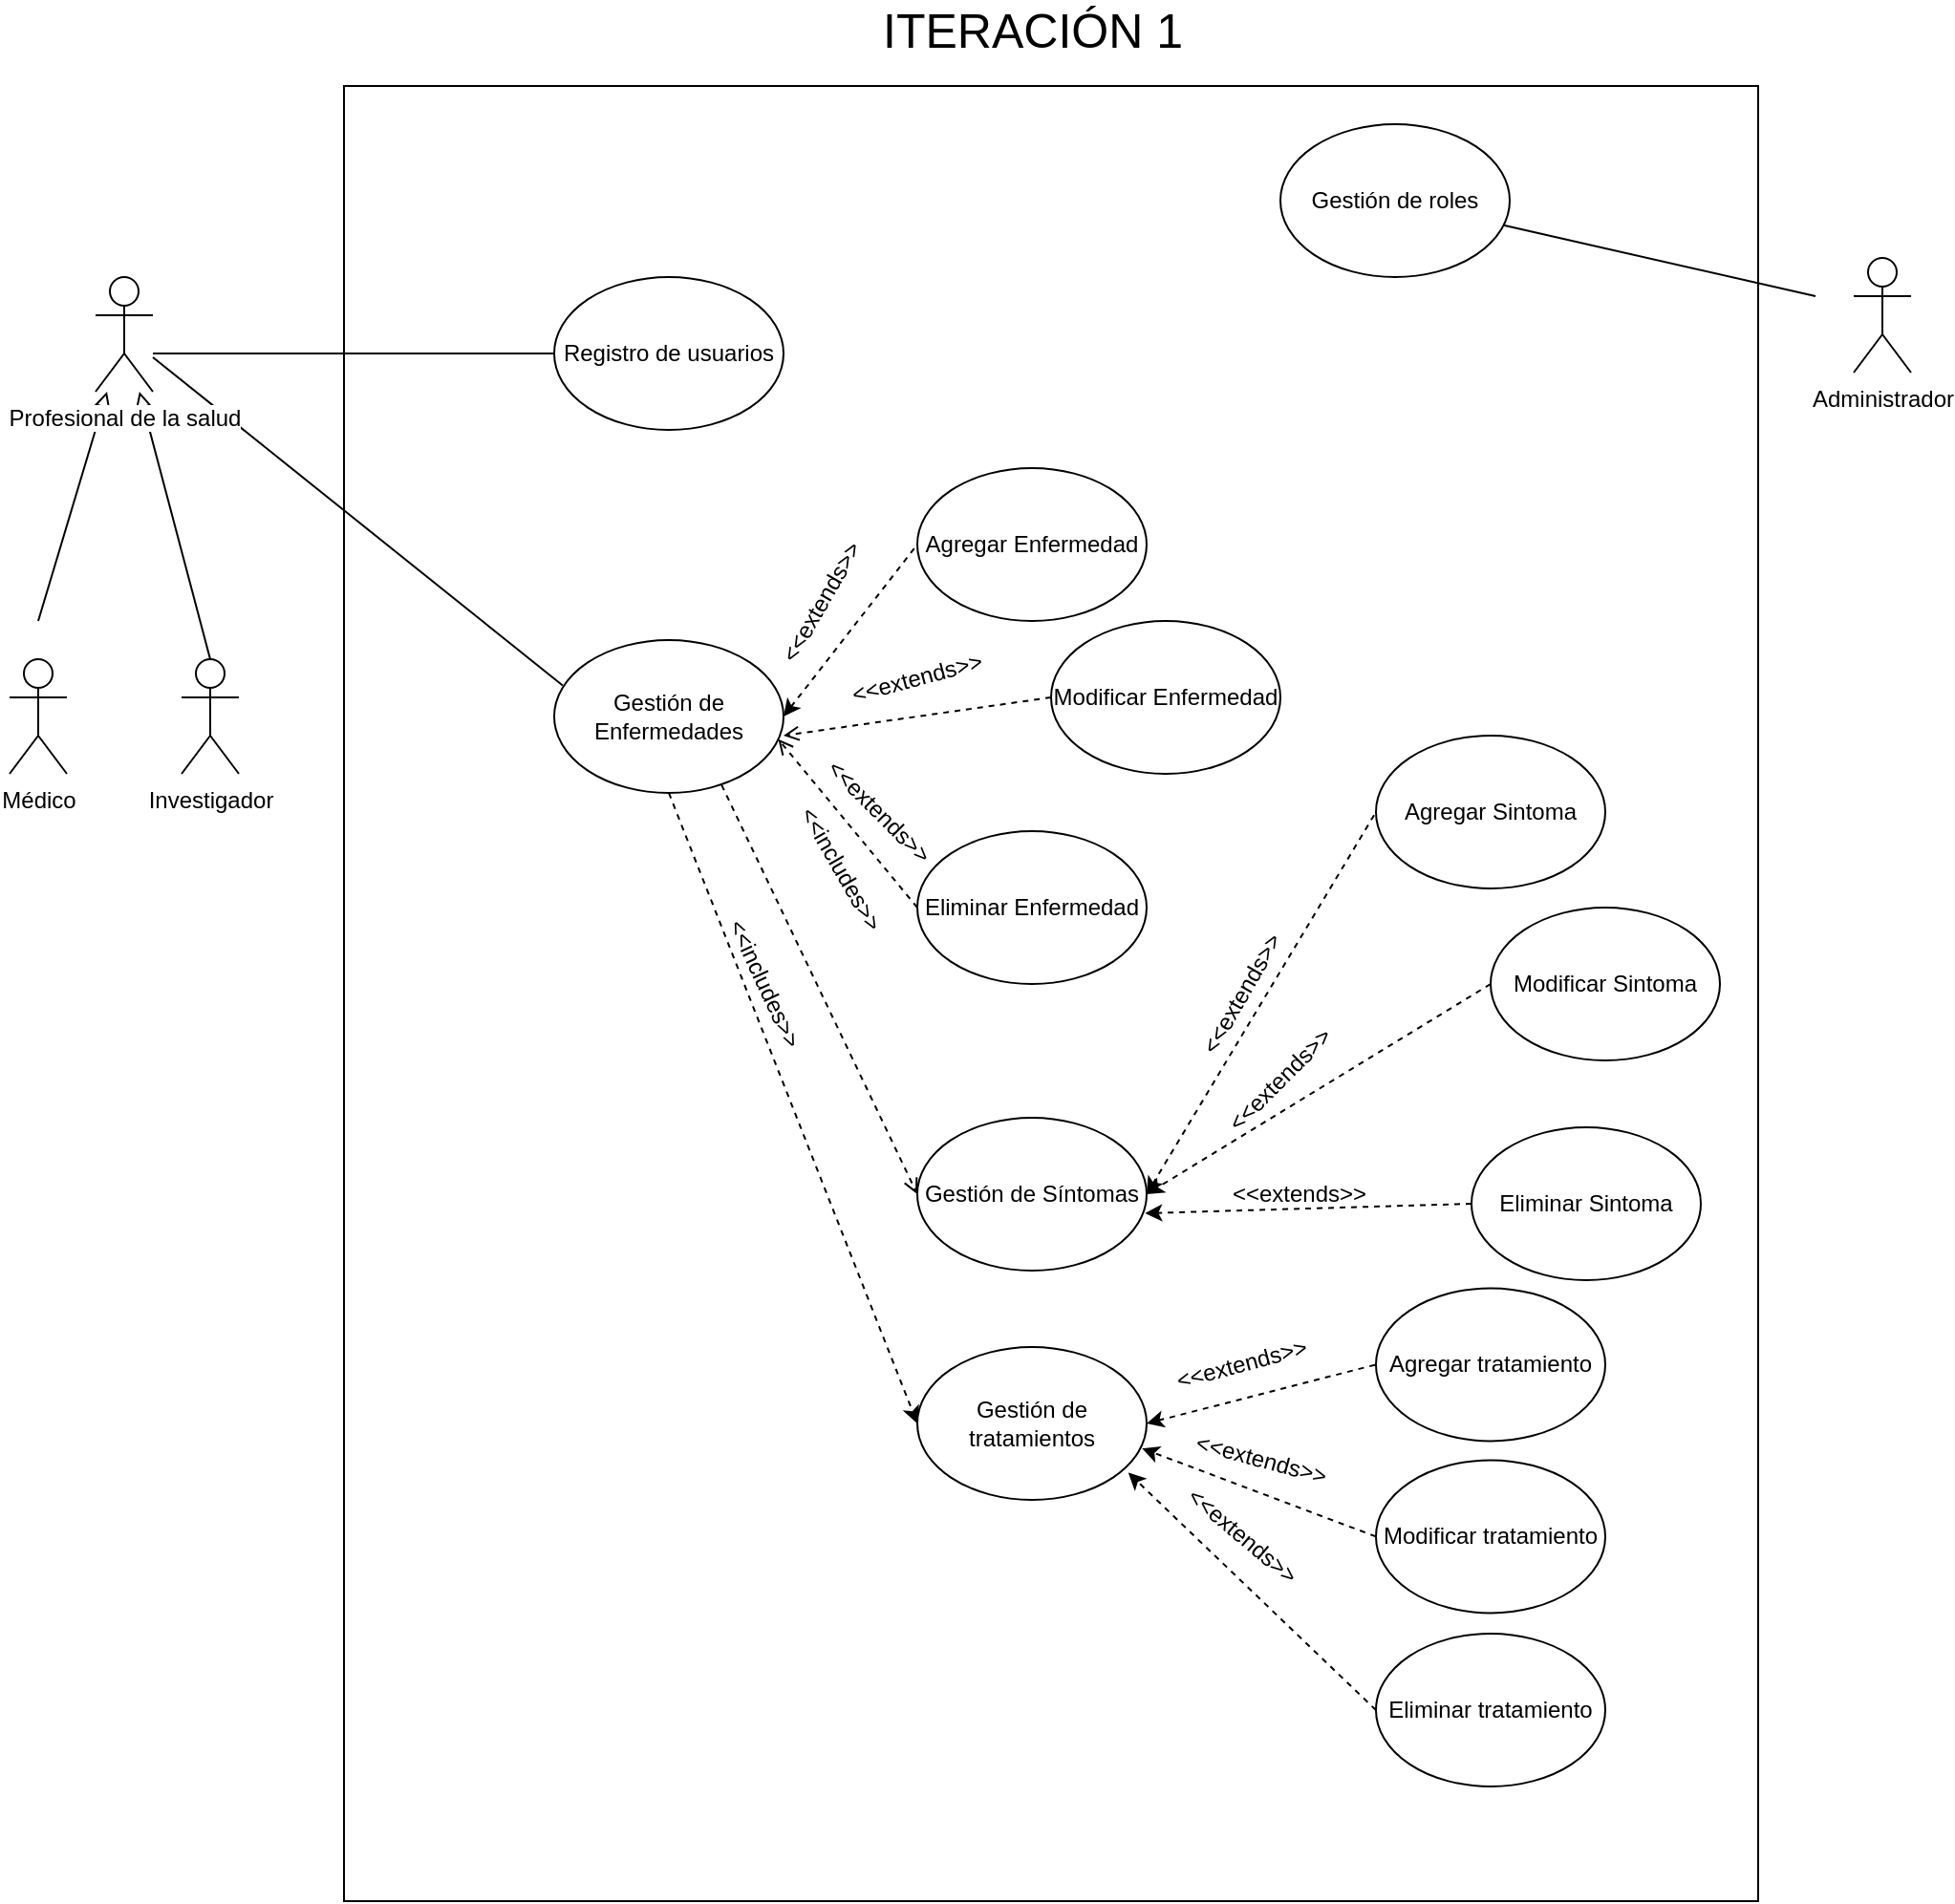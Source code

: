<mxfile version="12.6.5" type="device"><diagram id="-ACVflKgiabSN8yhp3G4" name="CU"><mxGraphModel dx="1024" dy="1692" grid="1" gridSize="10" guides="1" tooltips="1" connect="1" arrows="1" fold="1" page="1" pageScale="1" pageWidth="850" pageHeight="1100" math="0" shadow="0"><root><mxCell id="0"/><mxCell id="1" parent="0"/><mxCell id="7fuzd0Y9Ltbrbu4VAPbf-1" value="" style="whiteSpace=wrap;html=1;" parent="1" vertex="1"><mxGeometry x="220" y="20" width="740" height="950" as="geometry"/></mxCell><mxCell id="7fuzd0Y9Ltbrbu4VAPbf-2" value="&lt;font style=&quot;font-size: 25px&quot;&gt;ITERACIÓN 1&lt;/font&gt;" style="text;html=1;align=center;verticalAlign=middle;resizable=0;points=[];autosize=1;" parent="1" vertex="1"><mxGeometry x="495" y="-20" width="170" height="20" as="geometry"/></mxCell><mxCell id="7fuzd0Y9Ltbrbu4VAPbf-3" value="Administrador" style="shape=umlActor;verticalLabelPosition=bottom;labelBackgroundColor=#ffffff;verticalAlign=top;html=1;outlineConnect=0;" parent="1" vertex="1"><mxGeometry x="1010" y="110" width="30" height="60" as="geometry"/></mxCell><mxCell id="7fuzd0Y9Ltbrbu4VAPbf-5" value="Médico" style="shape=umlActor;verticalLabelPosition=bottom;labelBackgroundColor=#ffffff;verticalAlign=top;html=1;outlineConnect=0;" parent="1" vertex="1"><mxGeometry x="45" y="320" width="30" height="60" as="geometry"/></mxCell><mxCell id="r7lm28w7Zi5xZP2Ilv0S-20" style="edgeStyle=none;rounded=0;orthogonalLoop=1;jettySize=auto;html=1;exitX=0.5;exitY=0;exitDx=0;exitDy=0;exitPerimeter=0;startArrow=none;startFill=0;endArrow=block;endFill=0;" parent="1" source="7fuzd0Y9Ltbrbu4VAPbf-10" target="r7lm28w7Zi5xZP2Ilv0S-16" edge="1"><mxGeometry relative="1" as="geometry"/></mxCell><mxCell id="7fuzd0Y9Ltbrbu4VAPbf-10" value="Investigador" style="shape=umlActor;verticalLabelPosition=bottom;labelBackgroundColor=#ffffff;verticalAlign=top;html=1;outlineConnect=0;" parent="1" vertex="1"><mxGeometry x="135" y="320" width="30" height="60" as="geometry"/></mxCell><mxCell id="r7lm28w7Zi5xZP2Ilv0S-23" style="edgeStyle=none;rounded=0;orthogonalLoop=1;jettySize=auto;html=1;startArrow=none;startFill=0;endArrow=none;endFill=0;" parent="1" source="7fuzd0Y9Ltbrbu4VAPbf-12" edge="1"><mxGeometry relative="1" as="geometry"><mxPoint x="990" y="130" as="targetPoint"/></mxGeometry></mxCell><mxCell id="7fuzd0Y9Ltbrbu4VAPbf-12" value="Gestión de roles" style="ellipse;whiteSpace=wrap;html=1;" parent="1" vertex="1"><mxGeometry x="710" y="40" width="120" height="80" as="geometry"/></mxCell><mxCell id="r7lm28w7Zi5xZP2Ilv0S-1" style="rounded=0;orthogonalLoop=1;jettySize=auto;html=1;exitX=1;exitY=0.5;exitDx=0;exitDy=0;entryX=0;entryY=0.5;entryDx=0;entryDy=0;endArrow=none;endFill=0;startArrow=classic;startFill=1;dashed=1;" parent="1" source="7fuzd0Y9Ltbrbu4VAPbf-14" target="7fuzd0Y9Ltbrbu4VAPbf-18" edge="1"><mxGeometry relative="1" as="geometry"/></mxCell><mxCell id="r7lm28w7Zi5xZP2Ilv0S-8" style="edgeStyle=none;rounded=0;orthogonalLoop=1;jettySize=auto;html=1;exitX=0.73;exitY=0.948;exitDx=0;exitDy=0;entryX=0;entryY=0.5;entryDx=0;entryDy=0;dashed=1;startArrow=none;startFill=0;endArrow=open;endFill=0;exitPerimeter=0;" parent="1" source="7fuzd0Y9Ltbrbu4VAPbf-14" target="7fuzd0Y9Ltbrbu4VAPbf-22" edge="1"><mxGeometry relative="1" as="geometry"/></mxCell><mxCell id="r7lm28w7Zi5xZP2Ilv0S-12" style="edgeStyle=none;rounded=0;orthogonalLoop=1;jettySize=auto;html=1;exitX=0.5;exitY=1;exitDx=0;exitDy=0;entryX=0;entryY=0.5;entryDx=0;entryDy=0;dashed=1;startArrow=none;startFill=0;endArrow=classic;endFill=1;" parent="1" source="7fuzd0Y9Ltbrbu4VAPbf-14" target="7fuzd0Y9Ltbrbu4VAPbf-48" edge="1"><mxGeometry relative="1" as="geometry"/></mxCell><mxCell id="7fuzd0Y9Ltbrbu4VAPbf-14" value="Gestión de Enfermedades" style="ellipse;whiteSpace=wrap;html=1;" parent="1" vertex="1"><mxGeometry x="330" y="310" width="120" height="80" as="geometry"/></mxCell><mxCell id="7fuzd0Y9Ltbrbu4VAPbf-18" value="Agregar Enfermedad" style="ellipse;whiteSpace=wrap;html=1;" parent="1" vertex="1"><mxGeometry x="520" y="220" width="120" height="80" as="geometry"/></mxCell><mxCell id="r7lm28w7Zi5xZP2Ilv0S-5" style="edgeStyle=none;rounded=0;orthogonalLoop=1;jettySize=auto;html=1;exitX=0;exitY=0.5;exitDx=0;exitDy=0;dashed=1;startArrow=none;startFill=0;endArrow=open;endFill=0;" parent="1" source="7fuzd0Y9Ltbrbu4VAPbf-19" edge="1"><mxGeometry relative="1" as="geometry"><mxPoint x="450" y="360" as="targetPoint"/></mxGeometry></mxCell><mxCell id="7fuzd0Y9Ltbrbu4VAPbf-19" value="Modificar Enfermedad" style="ellipse;whiteSpace=wrap;html=1;" parent="1" vertex="1"><mxGeometry x="590" y="300" width="120" height="80" as="geometry"/></mxCell><mxCell id="r7lm28w7Zi5xZP2Ilv0S-6" style="edgeStyle=none;rounded=0;orthogonalLoop=1;jettySize=auto;html=1;exitX=0;exitY=0.5;exitDx=0;exitDy=0;dashed=1;startArrow=none;startFill=0;endArrow=open;endFill=0;entryX=0.977;entryY=0.648;entryDx=0;entryDy=0;entryPerimeter=0;" parent="1" source="7fuzd0Y9Ltbrbu4VAPbf-20" target="7fuzd0Y9Ltbrbu4VAPbf-14" edge="1"><mxGeometry relative="1" as="geometry"/></mxCell><mxCell id="7fuzd0Y9Ltbrbu4VAPbf-20" value="Eliminar Enfermedad" style="ellipse;whiteSpace=wrap;html=1;" parent="1" vertex="1"><mxGeometry x="520" y="410" width="120" height="80" as="geometry"/></mxCell><mxCell id="r7lm28w7Zi5xZP2Ilv0S-9" style="edgeStyle=none;rounded=0;orthogonalLoop=1;jettySize=auto;html=1;exitX=1;exitY=0.5;exitDx=0;exitDy=0;entryX=0;entryY=0.5;entryDx=0;entryDy=0;dashed=1;startArrow=classic;startFill=1;endArrow=none;endFill=0;" parent="1" source="7fuzd0Y9Ltbrbu4VAPbf-22" target="7fuzd0Y9Ltbrbu4VAPbf-24" edge="1"><mxGeometry relative="1" as="geometry"/></mxCell><mxCell id="7fuzd0Y9Ltbrbu4VAPbf-22" value="Gestión de Síntomas" style="ellipse;whiteSpace=wrap;html=1;" parent="1" vertex="1"><mxGeometry x="520" y="560" width="120" height="80" as="geometry"/></mxCell><mxCell id="7fuzd0Y9Ltbrbu4VAPbf-24" value="Agregar Sintoma" style="ellipse;whiteSpace=wrap;html=1;" parent="1" vertex="1"><mxGeometry x="760" y="360" width="120" height="80" as="geometry"/></mxCell><mxCell id="r7lm28w7Zi5xZP2Ilv0S-10" style="edgeStyle=none;rounded=0;orthogonalLoop=1;jettySize=auto;html=1;exitX=0;exitY=0.5;exitDx=0;exitDy=0;dashed=1;startArrow=none;startFill=0;endArrow=classic;endFill=1;" parent="1" source="7fuzd0Y9Ltbrbu4VAPbf-25" edge="1"><mxGeometry relative="1" as="geometry"><mxPoint x="640" y="600" as="targetPoint"/></mxGeometry></mxCell><mxCell id="7fuzd0Y9Ltbrbu4VAPbf-25" value="Modificar Sintoma" style="ellipse;whiteSpace=wrap;html=1;" parent="1" vertex="1"><mxGeometry x="820" y="450" width="120" height="80" as="geometry"/></mxCell><mxCell id="r7lm28w7Zi5xZP2Ilv0S-11" style="edgeStyle=none;rounded=0;orthogonalLoop=1;jettySize=auto;html=1;exitX=0;exitY=0.5;exitDx=0;exitDy=0;dashed=1;startArrow=none;startFill=0;endArrow=classic;endFill=1;entryX=0.993;entryY=0.625;entryDx=0;entryDy=0;entryPerimeter=0;" parent="1" source="7fuzd0Y9Ltbrbu4VAPbf-26" target="7fuzd0Y9Ltbrbu4VAPbf-22" edge="1"><mxGeometry relative="1" as="geometry"/></mxCell><mxCell id="7fuzd0Y9Ltbrbu4VAPbf-26" value="Eliminar Sintoma" style="ellipse;whiteSpace=wrap;html=1;" parent="1" vertex="1"><mxGeometry x="810" y="565" width="120" height="80" as="geometry"/></mxCell><mxCell id="r7lm28w7Zi5xZP2Ilv0S-22" style="edgeStyle=none;rounded=0;orthogonalLoop=1;jettySize=auto;html=1;exitX=0;exitY=0.5;exitDx=0;exitDy=0;startArrow=none;startFill=0;endArrow=none;endFill=0;" parent="1" source="7fuzd0Y9Ltbrbu4VAPbf-33" edge="1"><mxGeometry relative="1" as="geometry"><mxPoint x="120" y="160" as="targetPoint"/></mxGeometry></mxCell><mxCell id="7fuzd0Y9Ltbrbu4VAPbf-33" value="Registro de usuarios" style="ellipse;whiteSpace=wrap;html=1;" parent="1" vertex="1"><mxGeometry x="330" y="120" width="120" height="80" as="geometry"/></mxCell><mxCell id="r7lm28w7Zi5xZP2Ilv0S-13" style="edgeStyle=none;rounded=0;orthogonalLoop=1;jettySize=auto;html=1;exitX=1;exitY=0.5;exitDx=0;exitDy=0;entryX=0;entryY=0.5;entryDx=0;entryDy=0;dashed=1;startArrow=classic;startFill=1;endArrow=none;endFill=0;" parent="1" source="7fuzd0Y9Ltbrbu4VAPbf-48" target="7fuzd0Y9Ltbrbu4VAPbf-49" edge="1"><mxGeometry relative="1" as="geometry"/></mxCell><mxCell id="7fuzd0Y9Ltbrbu4VAPbf-48" value="Gestión de tratamientos" style="ellipse;whiteSpace=wrap;html=1;" parent="1" vertex="1"><mxGeometry x="520" y="680" width="120" height="80" as="geometry"/></mxCell><mxCell id="7fuzd0Y9Ltbrbu4VAPbf-49" value="Agregar tratamiento" style="ellipse;whiteSpace=wrap;html=1;" parent="1" vertex="1"><mxGeometry x="760" y="649.2" width="120" height="80" as="geometry"/></mxCell><mxCell id="r7lm28w7Zi5xZP2Ilv0S-14" style="edgeStyle=none;rounded=0;orthogonalLoop=1;jettySize=auto;html=1;exitX=0;exitY=0.5;exitDx=0;exitDy=0;entryX=0.98;entryY=0.663;entryDx=0;entryDy=0;entryPerimeter=0;dashed=1;startArrow=none;startFill=0;endArrow=classic;endFill=1;" parent="1" source="7fuzd0Y9Ltbrbu4VAPbf-50" target="7fuzd0Y9Ltbrbu4VAPbf-48" edge="1"><mxGeometry relative="1" as="geometry"/></mxCell><mxCell id="7fuzd0Y9Ltbrbu4VAPbf-50" value="Modificar tratamiento" style="ellipse;whiteSpace=wrap;html=1;" parent="1" vertex="1"><mxGeometry x="760" y="739.2" width="120" height="80" as="geometry"/></mxCell><mxCell id="r7lm28w7Zi5xZP2Ilv0S-15" style="edgeStyle=none;rounded=0;orthogonalLoop=1;jettySize=auto;html=1;exitX=0;exitY=0.5;exitDx=0;exitDy=0;entryX=0.92;entryY=0.822;entryDx=0;entryDy=0;entryPerimeter=0;dashed=1;startArrow=none;startFill=0;endArrow=classic;endFill=1;" parent="1" source="7fuzd0Y9Ltbrbu4VAPbf-51" target="7fuzd0Y9Ltbrbu4VAPbf-48" edge="1"><mxGeometry relative="1" as="geometry"/></mxCell><mxCell id="7fuzd0Y9Ltbrbu4VAPbf-51" value="Eliminar tratamiento" style="ellipse;whiteSpace=wrap;html=1;" parent="1" vertex="1"><mxGeometry x="760" y="830" width="120" height="80" as="geometry"/></mxCell><mxCell id="r7lm28w7Zi5xZP2Ilv0S-19" style="edgeStyle=none;rounded=0;orthogonalLoop=1;jettySize=auto;html=1;startArrow=block;startFill=0;endArrow=none;endFill=0;" parent="1" source="r7lm28w7Zi5xZP2Ilv0S-16" edge="1"><mxGeometry relative="1" as="geometry"><mxPoint x="60" y="300" as="targetPoint"/></mxGeometry></mxCell><mxCell id="r7lm28w7Zi5xZP2Ilv0S-21" style="edgeStyle=none;rounded=0;orthogonalLoop=1;jettySize=auto;html=1;entryX=0.037;entryY=0.297;entryDx=0;entryDy=0;entryPerimeter=0;startArrow=none;startFill=0;endArrow=none;endFill=0;" parent="1" target="7fuzd0Y9Ltbrbu4VAPbf-14" edge="1"><mxGeometry relative="1" as="geometry"><mxPoint x="120" y="162" as="sourcePoint"/></mxGeometry></mxCell><mxCell id="r7lm28w7Zi5xZP2Ilv0S-16" value="Profesional de la salud" style="shape=umlActor;verticalLabelPosition=bottom;labelBackgroundColor=#ffffff;verticalAlign=top;html=1;outlineConnect=0;" parent="1" vertex="1"><mxGeometry x="90" y="120" width="30" height="60" as="geometry"/></mxCell><mxCell id="r7lm28w7Zi5xZP2Ilv0S-24" value="&amp;lt;&amp;lt;extends&amp;gt;&amp;gt;" style="text;html=1;strokeColor=none;fillColor=none;align=center;verticalAlign=middle;whiteSpace=wrap;rounded=0;rotation=-60;" parent="1" vertex="1"><mxGeometry x="450" y="280" width="40" height="20" as="geometry"/></mxCell><mxCell id="r7lm28w7Zi5xZP2Ilv0S-25" value="&amp;lt;&amp;lt;extends&amp;gt;&amp;gt;" style="text;html=1;strokeColor=none;fillColor=none;align=center;verticalAlign=middle;whiteSpace=wrap;rounded=0;rotation=-15;" parent="1" vertex="1"><mxGeometry x="500" y="320" width="40" height="20" as="geometry"/></mxCell><mxCell id="r7lm28w7Zi5xZP2Ilv0S-26" value="&amp;lt;&amp;lt;extends&amp;gt;&amp;gt;" style="text;html=1;strokeColor=none;fillColor=none;align=center;verticalAlign=middle;whiteSpace=wrap;rounded=0;rotation=45;" parent="1" vertex="1"><mxGeometry x="480" y="390" width="40" height="20" as="geometry"/></mxCell><mxCell id="r7lm28w7Zi5xZP2Ilv0S-27" value="&amp;lt;&amp;lt;includes&amp;gt;&amp;gt;" style="text;html=1;strokeColor=none;fillColor=none;align=center;verticalAlign=middle;whiteSpace=wrap;rounded=0;rotation=60;" parent="1" vertex="1"><mxGeometry x="460" y="420" width="40" height="20" as="geometry"/></mxCell><mxCell id="r7lm28w7Zi5xZP2Ilv0S-28" value="&amp;lt;&amp;lt;extends&amp;gt;&amp;gt;" style="text;html=1;strokeColor=none;fillColor=none;align=center;verticalAlign=middle;whiteSpace=wrap;rounded=0;rotation=-60;" parent="1" vertex="1"><mxGeometry x="670" y="485" width="40" height="20" as="geometry"/></mxCell><mxCell id="r7lm28w7Zi5xZP2Ilv0S-31" value="&amp;lt;&amp;lt;extends&amp;gt;&amp;gt;" style="text;html=1;strokeColor=none;fillColor=none;align=center;verticalAlign=middle;whiteSpace=wrap;rounded=0;rotation=-45;" parent="1" vertex="1"><mxGeometry x="690" y="530" width="40" height="20" as="geometry"/></mxCell><mxCell id="r7lm28w7Zi5xZP2Ilv0S-32" value="&amp;lt;&amp;lt;extends&amp;gt;&amp;gt;" style="text;html=1;strokeColor=none;fillColor=none;align=center;verticalAlign=middle;whiteSpace=wrap;rounded=0;rotation=0;" parent="1" vertex="1"><mxGeometry x="700" y="590" width="40" height="20" as="geometry"/></mxCell><mxCell id="r7lm28w7Zi5xZP2Ilv0S-33" value="&amp;lt;&amp;lt;extends&amp;gt;&amp;gt;" style="text;html=1;strokeColor=none;fillColor=none;align=center;verticalAlign=middle;whiteSpace=wrap;rounded=0;rotation=-15;" parent="1" vertex="1"><mxGeometry x="670" y="679.2" width="40" height="20" as="geometry"/></mxCell><mxCell id="r7lm28w7Zi5xZP2Ilv0S-35" value="&amp;lt;&amp;lt;extends&amp;gt;&amp;gt;" style="text;html=1;strokeColor=none;fillColor=none;align=center;verticalAlign=middle;whiteSpace=wrap;rounded=0;rotation=15;" parent="1" vertex="1"><mxGeometry x="680" y="729.2" width="40" height="20" as="geometry"/></mxCell><mxCell id="r7lm28w7Zi5xZP2Ilv0S-36" value="&amp;lt;&amp;lt;extends&amp;gt;&amp;gt;" style="text;html=1;strokeColor=none;fillColor=none;align=center;verticalAlign=middle;whiteSpace=wrap;rounded=0;rotation=40;" parent="1" vertex="1"><mxGeometry x="670" y="769.2" width="40" height="20" as="geometry"/></mxCell><mxCell id="r7lm28w7Zi5xZP2Ilv0S-37" value="&amp;lt;&amp;lt;includes&amp;gt;&amp;gt;" style="text;html=1;strokeColor=none;fillColor=none;align=center;verticalAlign=middle;whiteSpace=wrap;rounded=0;rotation=65;" parent="1" vertex="1"><mxGeometry x="420" y="480" width="40" height="20" as="geometry"/></mxCell></root></mxGraphModel></diagram></mxfile>